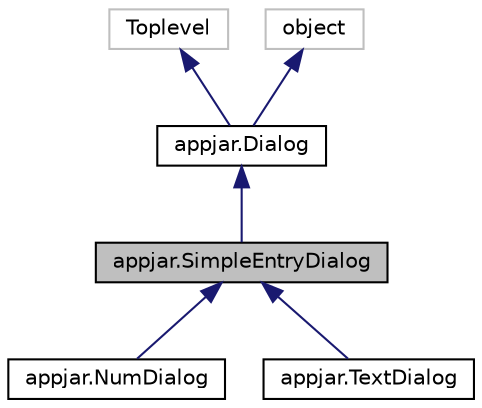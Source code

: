 digraph "appjar.SimpleEntryDialog"
{
  edge [fontname="Helvetica",fontsize="10",labelfontname="Helvetica",labelfontsize="10"];
  node [fontname="Helvetica",fontsize="10",shape=record];
  Node0 [label="appjar.SimpleEntryDialog",height=0.2,width=0.4,color="black", fillcolor="grey75", style="filled", fontcolor="black"];
  Node1 -> Node0 [dir="back",color="midnightblue",fontsize="10",style="solid"];
  Node1 [label="appjar.Dialog",height=0.2,width=0.4,color="black", fillcolor="white", style="filled",URL="$classappjar_1_1_dialog.html"];
  Node2 -> Node1 [dir="back",color="midnightblue",fontsize="10",style="solid"];
  Node2 [label="Toplevel",height=0.2,width=0.4,color="grey75", fillcolor="white", style="filled"];
  Node3 -> Node1 [dir="back",color="midnightblue",fontsize="10",style="solid"];
  Node3 [label="object",height=0.2,width=0.4,color="grey75", fillcolor="white", style="filled"];
  Node0 -> Node4 [dir="back",color="midnightblue",fontsize="10",style="solid"];
  Node4 [label="appjar.NumDialog",height=0.2,width=0.4,color="black", fillcolor="white", style="filled",URL="$classappjar_1_1_num_dialog.html"];
  Node0 -> Node5 [dir="back",color="midnightblue",fontsize="10",style="solid"];
  Node5 [label="appjar.TextDialog",height=0.2,width=0.4,color="black", fillcolor="white", style="filled",URL="$classappjar_1_1_text_dialog.html"];
}
